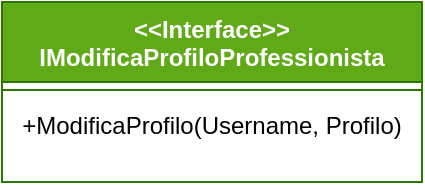 <mxfile version="21.3.4" type="github">
  <diagram name="Pagina-1" id="_6Il499kz3vRL5eN-WHw">
    <mxGraphModel dx="435" dy="751" grid="1" gridSize="10" guides="1" tooltips="1" connect="1" arrows="1" fold="1" page="1" pageScale="1" pageWidth="827" pageHeight="1169" math="0" shadow="0">
      <root>
        <mxCell id="0" />
        <mxCell id="1" parent="0" />
        <mxCell id="1R08ikdkkG048l9KvgBH-1" value="&lt;div&gt;&amp;lt;&amp;lt;Interface&amp;gt;&amp;gt;&lt;/div&gt;&lt;div&gt;IModificaProfiloProfessionista&lt;br&gt;&lt;/div&gt;" style="swimlane;fontStyle=1;align=center;verticalAlign=top;childLayout=stackLayout;horizontal=1;startSize=40;horizontalStack=0;resizeParent=1;resizeParentMax=0;resizeLast=0;collapsible=1;marginBottom=0;whiteSpace=wrap;html=1;fillColor=#60a917;fontColor=#ffffff;strokeColor=#2D7600;" parent="1" vertex="1">
          <mxGeometry x="120" y="240" width="210" height="90" as="geometry" />
        </mxCell>
        <mxCell id="1R08ikdkkG048l9KvgBH-2" value="" style="line;strokeWidth=1;fillColor=none;align=left;verticalAlign=middle;spacingTop=-1;spacingLeft=3;spacingRight=3;rotatable=0;labelPosition=right;points=[];portConstraint=eastwest;strokeColor=inherit;" parent="1R08ikdkkG048l9KvgBH-1" vertex="1">
          <mxGeometry y="40" width="210" height="8" as="geometry" />
        </mxCell>
        <mxCell id="1R08ikdkkG048l9KvgBH-3" value="+ModificaProfilo(Username, Profilo)" style="text;strokeColor=none;fillColor=none;align=center;verticalAlign=top;spacingLeft=4;spacingRight=4;overflow=hidden;rotatable=0;points=[[0,0.5],[1,0.5]];portConstraint=eastwest;whiteSpace=wrap;html=1;" parent="1R08ikdkkG048l9KvgBH-1" vertex="1">
          <mxGeometry y="48" width="210" height="42" as="geometry" />
        </mxCell>
      </root>
    </mxGraphModel>
  </diagram>
</mxfile>
